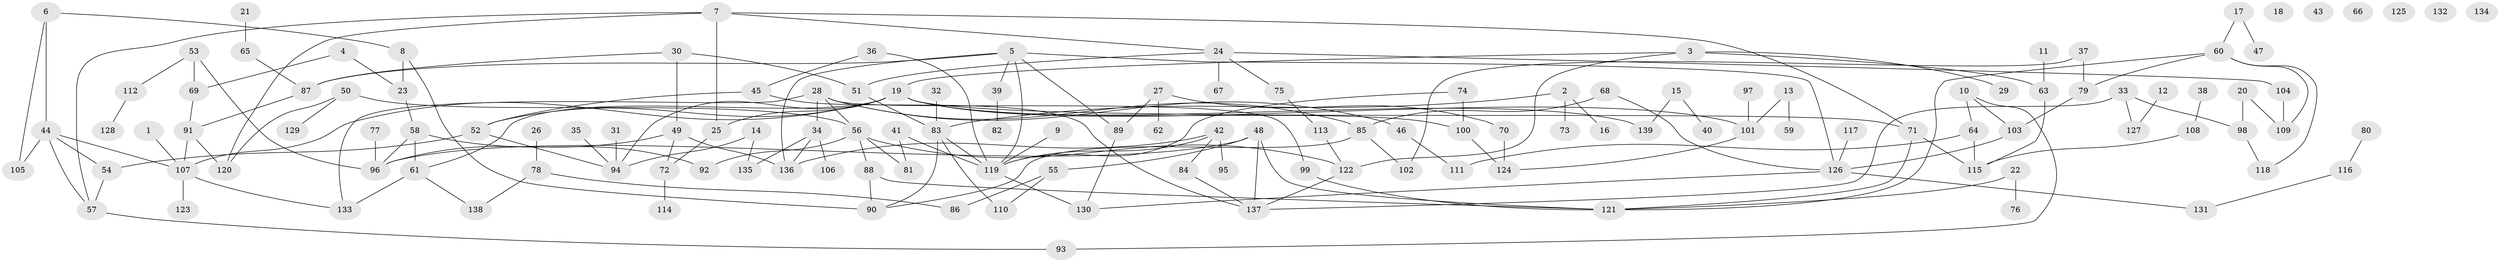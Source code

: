 // Generated by graph-tools (version 1.1) at 2025/00/03/09/25 03:00:48]
// undirected, 139 vertices, 183 edges
graph export_dot {
graph [start="1"]
  node [color=gray90,style=filled];
  1;
  2;
  3;
  4;
  5;
  6;
  7;
  8;
  9;
  10;
  11;
  12;
  13;
  14;
  15;
  16;
  17;
  18;
  19;
  20;
  21;
  22;
  23;
  24;
  25;
  26;
  27;
  28;
  29;
  30;
  31;
  32;
  33;
  34;
  35;
  36;
  37;
  38;
  39;
  40;
  41;
  42;
  43;
  44;
  45;
  46;
  47;
  48;
  49;
  50;
  51;
  52;
  53;
  54;
  55;
  56;
  57;
  58;
  59;
  60;
  61;
  62;
  63;
  64;
  65;
  66;
  67;
  68;
  69;
  70;
  71;
  72;
  73;
  74;
  75;
  76;
  77;
  78;
  79;
  80;
  81;
  82;
  83;
  84;
  85;
  86;
  87;
  88;
  89;
  90;
  91;
  92;
  93;
  94;
  95;
  96;
  97;
  98;
  99;
  100;
  101;
  102;
  103;
  104;
  105;
  106;
  107;
  108;
  109;
  110;
  111;
  112;
  113;
  114;
  115;
  116;
  117;
  118;
  119;
  120;
  121;
  122;
  123;
  124;
  125;
  126;
  127;
  128;
  129;
  130;
  131;
  132;
  133;
  134;
  135;
  136;
  137;
  138;
  139;
  1 -- 107;
  2 -- 16;
  2 -- 73;
  2 -- 83;
  3 -- 19;
  3 -- 29;
  3 -- 63;
  3 -- 122;
  4 -- 23;
  4 -- 69;
  5 -- 39;
  5 -- 87;
  5 -- 89;
  5 -- 119;
  5 -- 126;
  5 -- 136;
  6 -- 8;
  6 -- 44;
  6 -- 105;
  7 -- 24;
  7 -- 25;
  7 -- 57;
  7 -- 71;
  7 -- 120;
  8 -- 23;
  8 -- 90;
  9 -- 119;
  10 -- 64;
  10 -- 93;
  10 -- 103;
  11 -- 63;
  12 -- 127;
  13 -- 59;
  13 -- 101;
  14 -- 94;
  14 -- 135;
  15 -- 40;
  15 -- 139;
  17 -- 47;
  17 -- 60;
  19 -- 25;
  19 -- 52;
  19 -- 61;
  19 -- 71;
  19 -- 94;
  19 -- 100;
  19 -- 101;
  19 -- 107;
  19 -- 139;
  20 -- 98;
  20 -- 109;
  21 -- 65;
  22 -- 76;
  22 -- 121;
  23 -- 58;
  24 -- 51;
  24 -- 67;
  24 -- 75;
  24 -- 104;
  25 -- 72;
  26 -- 78;
  27 -- 62;
  27 -- 70;
  27 -- 89;
  28 -- 34;
  28 -- 46;
  28 -- 56;
  28 -- 85;
  28 -- 99;
  28 -- 133;
  30 -- 49;
  30 -- 51;
  30 -- 87;
  31 -- 94;
  32 -- 83;
  33 -- 98;
  33 -- 127;
  33 -- 137;
  34 -- 106;
  34 -- 135;
  34 -- 136;
  35 -- 94;
  36 -- 45;
  36 -- 119;
  37 -- 79;
  37 -- 102;
  38 -- 108;
  39 -- 82;
  41 -- 81;
  41 -- 119;
  42 -- 84;
  42 -- 95;
  42 -- 119;
  42 -- 136;
  44 -- 54;
  44 -- 57;
  44 -- 105;
  44 -- 107;
  45 -- 52;
  45 -- 137;
  46 -- 111;
  48 -- 55;
  48 -- 96;
  48 -- 121;
  48 -- 137;
  49 -- 72;
  49 -- 96;
  49 -- 136;
  50 -- 56;
  50 -- 120;
  50 -- 129;
  51 -- 83;
  52 -- 54;
  52 -- 94;
  53 -- 69;
  53 -- 96;
  53 -- 112;
  54 -- 57;
  55 -- 86;
  55 -- 110;
  56 -- 81;
  56 -- 88;
  56 -- 92;
  56 -- 122;
  57 -- 93;
  58 -- 61;
  58 -- 92;
  58 -- 96;
  60 -- 79;
  60 -- 109;
  60 -- 118;
  60 -- 121;
  61 -- 133;
  61 -- 138;
  63 -- 115;
  64 -- 111;
  64 -- 115;
  65 -- 87;
  68 -- 85;
  68 -- 126;
  69 -- 91;
  70 -- 124;
  71 -- 115;
  71 -- 121;
  72 -- 114;
  74 -- 100;
  74 -- 119;
  75 -- 113;
  77 -- 96;
  78 -- 86;
  78 -- 138;
  79 -- 103;
  80 -- 116;
  83 -- 90;
  83 -- 110;
  83 -- 119;
  84 -- 137;
  85 -- 90;
  85 -- 102;
  87 -- 91;
  88 -- 90;
  88 -- 121;
  89 -- 130;
  91 -- 107;
  91 -- 120;
  97 -- 101;
  98 -- 118;
  99 -- 121;
  100 -- 124;
  101 -- 124;
  103 -- 126;
  104 -- 109;
  107 -- 123;
  107 -- 133;
  108 -- 115;
  112 -- 128;
  113 -- 122;
  116 -- 131;
  117 -- 126;
  119 -- 130;
  122 -- 137;
  126 -- 130;
  126 -- 131;
}
